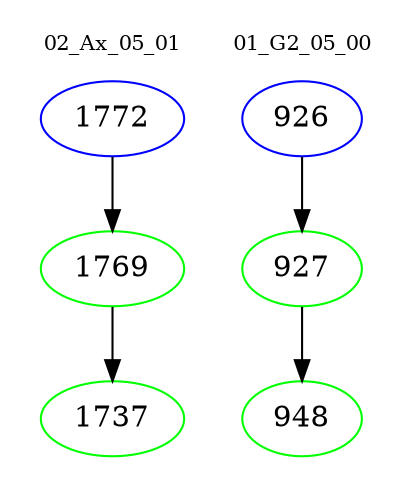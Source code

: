 digraph{
subgraph cluster_0 {
color = white
label = "02_Ax_05_01";
fontsize=10;
T0_1772 [label="1772", color="blue"]
T0_1772 -> T0_1769 [color="black"]
T0_1769 [label="1769", color="green"]
T0_1769 -> T0_1737 [color="black"]
T0_1737 [label="1737", color="green"]
}
subgraph cluster_1 {
color = white
label = "01_G2_05_00";
fontsize=10;
T1_926 [label="926", color="blue"]
T1_926 -> T1_927 [color="black"]
T1_927 [label="927", color="green"]
T1_927 -> T1_948 [color="black"]
T1_948 [label="948", color="green"]
}
}
